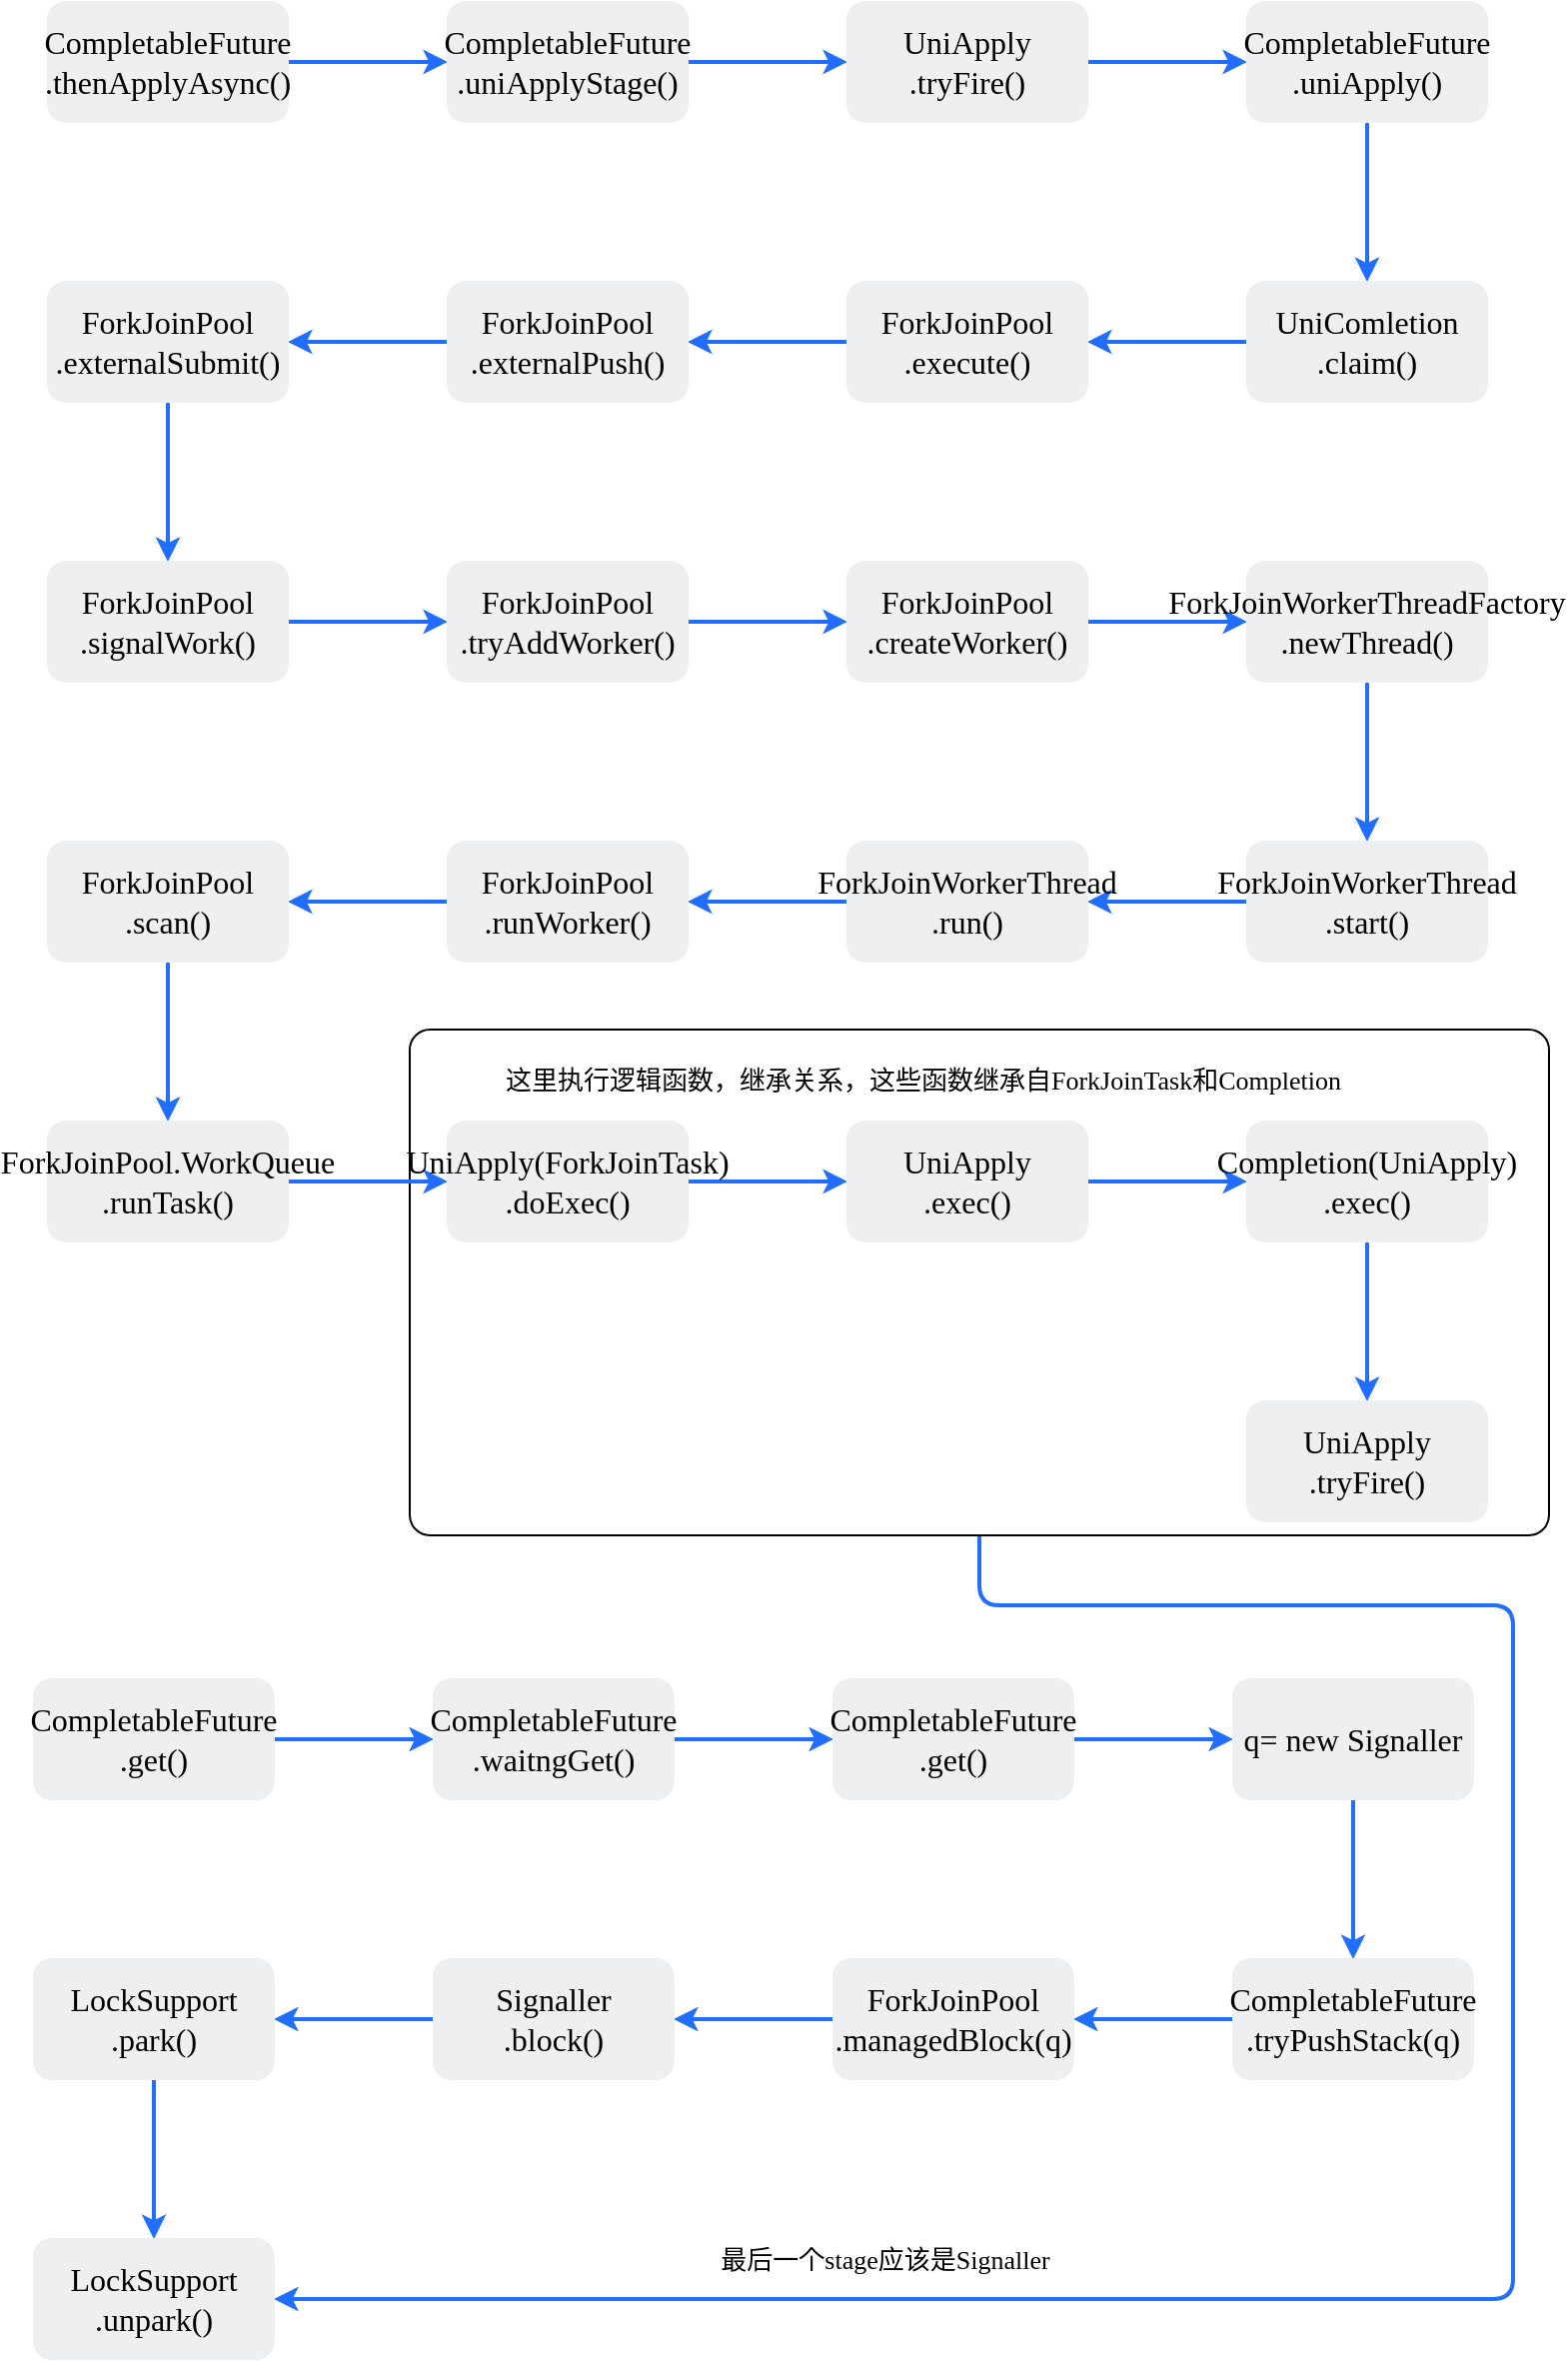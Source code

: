<mxfile version="20.5.1" type="github">
  <diagram id="_lTBBIoLu2woIYjRZtPv" name="第 1 页">
    <mxGraphModel dx="1422" dy="706" grid="0" gridSize="10" guides="1" tooltips="1" connect="1" arrows="1" fold="1" page="1" pageScale="1" pageWidth="827" pageHeight="1169" math="0" shadow="0">
      <root>
        <mxCell id="0" />
        <mxCell id="1" parent="0" />
        <mxCell id="sNnbNBzzXG9hw_bHCgmw-82" style="edgeStyle=orthogonalEdgeStyle;shape=connector;rounded=1;orthogonalLoop=1;jettySize=auto;html=1;exitX=0.5;exitY=1;exitDx=0;exitDy=0;entryX=1;entryY=0.5;entryDx=0;entryDy=0;labelBackgroundColor=default;strokeColor=#216EFF;strokeWidth=2;fontFamily=Comic Sans MS;fontSize=16;fontColor=#000000;endArrow=classic;endFill=1;" edge="1" parent="1" source="sNnbNBzzXG9hw_bHCgmw-60" target="sNnbNBzzXG9hw_bHCgmw-80">
          <mxGeometry relative="1" as="geometry">
            <Array as="points">
              <mxPoint x="520" y="848" />
              <mxPoint x="787" y="848" />
              <mxPoint x="787" y="1195" />
            </Array>
          </mxGeometry>
        </mxCell>
        <mxCell id="sNnbNBzzXG9hw_bHCgmw-60" value="" style="rounded=1;whiteSpace=wrap;html=1;fontFamily=Comic Sans MS;fontSize=16;fontColor=#FFFFFF;arcSize=4;" vertex="1" parent="1">
          <mxGeometry x="235" y="560" width="570" height="253" as="geometry" />
        </mxCell>
        <mxCell id="sNnbNBzzXG9hw_bHCgmw-7" style="edgeStyle=orthogonalEdgeStyle;shape=connector;rounded=1;orthogonalLoop=1;jettySize=auto;html=1;exitX=1;exitY=0.5;exitDx=0;exitDy=0;labelBackgroundColor=default;strokeColor=#216EFF;strokeWidth=2;fontFamily=Comic Sans MS;fontSize=16;fontColor=#FFFFFF;endArrow=classic;endFill=1;" edge="1" parent="1" source="sNnbNBzzXG9hw_bHCgmw-2" target="sNnbNBzzXG9hw_bHCgmw-5">
          <mxGeometry relative="1" as="geometry" />
        </mxCell>
        <mxCell id="sNnbNBzzXG9hw_bHCgmw-2" value="&lt;font style=&quot;font-size: 16px&quot; face=&quot;Comic Sans MS&quot;&gt;CompletableFuture&lt;br&gt;.thenApplyAsync()&lt;br&gt;&lt;/font&gt;" style="rounded=1;whiteSpace=wrap;html=1;fillColor=#EEEFF1;strokeColor=#EEEFF1;fontColor=#000000;" vertex="1" parent="1">
          <mxGeometry x="54" y="46" width="120" height="60" as="geometry" />
        </mxCell>
        <mxCell id="sNnbNBzzXG9hw_bHCgmw-9" value="" style="edgeStyle=orthogonalEdgeStyle;shape=connector;rounded=1;orthogonalLoop=1;jettySize=auto;html=1;labelBackgroundColor=default;strokeColor=#216EFF;strokeWidth=2;fontFamily=Comic Sans MS;fontSize=16;fontColor=#FFFFFF;endArrow=classic;endFill=1;" edge="1" parent="1" source="sNnbNBzzXG9hw_bHCgmw-5" target="sNnbNBzzXG9hw_bHCgmw-8">
          <mxGeometry relative="1" as="geometry" />
        </mxCell>
        <mxCell id="sNnbNBzzXG9hw_bHCgmw-5" value="&lt;font style=&quot;font-size: 16px&quot; face=&quot;Comic Sans MS&quot;&gt;CompletableFuture&lt;br&gt;.uniApplyStage()&lt;br&gt;&lt;/font&gt;" style="rounded=1;whiteSpace=wrap;html=1;fillColor=#EEEFF1;strokeColor=#EEEFF1;fontColor=#000000;" vertex="1" parent="1">
          <mxGeometry x="254" y="46" width="120" height="60" as="geometry" />
        </mxCell>
        <mxCell id="sNnbNBzzXG9hw_bHCgmw-11" value="" style="edgeStyle=orthogonalEdgeStyle;shape=connector;rounded=1;orthogonalLoop=1;jettySize=auto;html=1;labelBackgroundColor=default;strokeColor=#216EFF;strokeWidth=2;fontFamily=Comic Sans MS;fontSize=16;fontColor=#FFFFFF;endArrow=classic;endFill=1;" edge="1" parent="1" source="sNnbNBzzXG9hw_bHCgmw-8" target="sNnbNBzzXG9hw_bHCgmw-10">
          <mxGeometry relative="1" as="geometry" />
        </mxCell>
        <mxCell id="sNnbNBzzXG9hw_bHCgmw-8" value="&lt;font style=&quot;font-size: 16px&quot; face=&quot;Comic Sans MS&quot;&gt;UniApply&lt;br&gt;.tryFire()&lt;br&gt;&lt;/font&gt;" style="rounded=1;whiteSpace=wrap;html=1;fillColor=#EEEFF1;strokeColor=#EEEFF1;fontColor=#000000;" vertex="1" parent="1">
          <mxGeometry x="454" y="46" width="120" height="60" as="geometry" />
        </mxCell>
        <mxCell id="sNnbNBzzXG9hw_bHCgmw-13" value="" style="edgeStyle=orthogonalEdgeStyle;shape=connector;rounded=1;orthogonalLoop=1;jettySize=auto;html=1;labelBackgroundColor=default;strokeColor=#216EFF;strokeWidth=2;fontFamily=Comic Sans MS;fontSize=16;fontColor=#FFFFFF;endArrow=classic;endFill=1;" edge="1" parent="1" source="sNnbNBzzXG9hw_bHCgmw-10" target="sNnbNBzzXG9hw_bHCgmw-12">
          <mxGeometry relative="1" as="geometry" />
        </mxCell>
        <mxCell id="sNnbNBzzXG9hw_bHCgmw-10" value="&lt;font style=&quot;font-size: 16px&quot; face=&quot;Comic Sans MS&quot;&gt;CompletableFuture&lt;br&gt;.uniApply()&lt;br&gt;&lt;/font&gt;" style="rounded=1;whiteSpace=wrap;html=1;fillColor=#EEEFF1;strokeColor=#EEEFF1;fontColor=#000000;" vertex="1" parent="1">
          <mxGeometry x="654" y="46" width="120" height="60" as="geometry" />
        </mxCell>
        <mxCell id="sNnbNBzzXG9hw_bHCgmw-15" value="" style="edgeStyle=orthogonalEdgeStyle;shape=connector;rounded=1;orthogonalLoop=1;jettySize=auto;html=1;labelBackgroundColor=default;strokeColor=#216EFF;strokeWidth=2;fontFamily=Comic Sans MS;fontSize=16;fontColor=#FFFFFF;endArrow=classic;endFill=1;" edge="1" parent="1" source="sNnbNBzzXG9hw_bHCgmw-12" target="sNnbNBzzXG9hw_bHCgmw-14">
          <mxGeometry relative="1" as="geometry" />
        </mxCell>
        <mxCell id="sNnbNBzzXG9hw_bHCgmw-12" value="&lt;font style=&quot;font-size: 16px&quot; face=&quot;Comic Sans MS&quot;&gt;UniComletion&lt;br&gt;.claim()&lt;br&gt;&lt;/font&gt;" style="rounded=1;whiteSpace=wrap;html=1;fillColor=#EEEFF1;strokeColor=#EEEFF1;fontColor=#000000;" vertex="1" parent="1">
          <mxGeometry x="654" y="186" width="120" height="60" as="geometry" />
        </mxCell>
        <mxCell id="sNnbNBzzXG9hw_bHCgmw-17" value="" style="edgeStyle=orthogonalEdgeStyle;shape=connector;rounded=1;orthogonalLoop=1;jettySize=auto;html=1;labelBackgroundColor=default;strokeColor=#216EFF;strokeWidth=2;fontFamily=Comic Sans MS;fontSize=16;fontColor=#FFFFFF;endArrow=classic;endFill=1;" edge="1" parent="1" source="sNnbNBzzXG9hw_bHCgmw-14" target="sNnbNBzzXG9hw_bHCgmw-16">
          <mxGeometry relative="1" as="geometry" />
        </mxCell>
        <mxCell id="sNnbNBzzXG9hw_bHCgmw-14" value="&lt;font style=&quot;font-size: 16px&quot; face=&quot;Comic Sans MS&quot;&gt;ForkJoinPool&lt;br&gt;.execute()&lt;br&gt;&lt;/font&gt;" style="rounded=1;whiteSpace=wrap;html=1;fillColor=#EEEFF1;strokeColor=#EEEFF1;fontColor=#000000;" vertex="1" parent="1">
          <mxGeometry x="454" y="186" width="120" height="60" as="geometry" />
        </mxCell>
        <mxCell id="sNnbNBzzXG9hw_bHCgmw-19" value="" style="edgeStyle=orthogonalEdgeStyle;shape=connector;rounded=1;orthogonalLoop=1;jettySize=auto;html=1;labelBackgroundColor=default;strokeColor=#216EFF;strokeWidth=2;fontFamily=Comic Sans MS;fontSize=16;fontColor=#FFFFFF;endArrow=classic;endFill=1;" edge="1" parent="1" source="sNnbNBzzXG9hw_bHCgmw-16" target="sNnbNBzzXG9hw_bHCgmw-18">
          <mxGeometry relative="1" as="geometry" />
        </mxCell>
        <mxCell id="sNnbNBzzXG9hw_bHCgmw-16" value="&lt;font style=&quot;font-size: 16px&quot; face=&quot;Comic Sans MS&quot;&gt;ForkJoinPool&lt;br&gt;.externalPush()&lt;br&gt;&lt;/font&gt;" style="rounded=1;whiteSpace=wrap;html=1;fillColor=#EEEFF1;strokeColor=#EEEFF1;fontColor=#000000;" vertex="1" parent="1">
          <mxGeometry x="254" y="186" width="120" height="60" as="geometry" />
        </mxCell>
        <mxCell id="sNnbNBzzXG9hw_bHCgmw-21" value="" style="edgeStyle=orthogonalEdgeStyle;shape=connector;rounded=1;orthogonalLoop=1;jettySize=auto;html=1;labelBackgroundColor=default;strokeColor=#216EFF;strokeWidth=2;fontFamily=Comic Sans MS;fontSize=16;fontColor=#FFFFFF;endArrow=classic;endFill=1;" edge="1" parent="1" source="sNnbNBzzXG9hw_bHCgmw-18" target="sNnbNBzzXG9hw_bHCgmw-20">
          <mxGeometry relative="1" as="geometry" />
        </mxCell>
        <mxCell id="sNnbNBzzXG9hw_bHCgmw-18" value="&lt;font style=&quot;font-size: 16px&quot; face=&quot;Comic Sans MS&quot;&gt;ForkJoinPool&lt;br&gt;.externalSubmit()&lt;br&gt;&lt;/font&gt;" style="rounded=1;whiteSpace=wrap;html=1;fillColor=#EEEFF1;strokeColor=#EEEFF1;fontColor=#000000;" vertex="1" parent="1">
          <mxGeometry x="54" y="186" width="120" height="60" as="geometry" />
        </mxCell>
        <mxCell id="sNnbNBzzXG9hw_bHCgmw-23" value="" style="edgeStyle=orthogonalEdgeStyle;shape=connector;rounded=1;orthogonalLoop=1;jettySize=auto;html=1;labelBackgroundColor=default;strokeColor=#216EFF;strokeWidth=2;fontFamily=Comic Sans MS;fontSize=16;fontColor=#FFFFFF;endArrow=classic;endFill=1;" edge="1" parent="1" source="sNnbNBzzXG9hw_bHCgmw-20" target="sNnbNBzzXG9hw_bHCgmw-22">
          <mxGeometry relative="1" as="geometry" />
        </mxCell>
        <mxCell id="sNnbNBzzXG9hw_bHCgmw-20" value="&lt;font style=&quot;font-size: 16px&quot; face=&quot;Comic Sans MS&quot;&gt;ForkJoinPool&lt;br&gt;.signalWork()&lt;br&gt;&lt;/font&gt;" style="rounded=1;whiteSpace=wrap;html=1;fillColor=#EEEFF1;strokeColor=#EEEFF1;fontColor=#000000;" vertex="1" parent="1">
          <mxGeometry x="54" y="326" width="120" height="60" as="geometry" />
        </mxCell>
        <mxCell id="sNnbNBzzXG9hw_bHCgmw-26" value="" style="edgeStyle=orthogonalEdgeStyle;shape=connector;rounded=1;orthogonalLoop=1;jettySize=auto;html=1;labelBackgroundColor=default;strokeColor=#216EFF;strokeWidth=2;fontFamily=Comic Sans MS;fontSize=16;fontColor=#FFFFFF;endArrow=classic;endFill=1;" edge="1" parent="1" source="sNnbNBzzXG9hw_bHCgmw-22" target="sNnbNBzzXG9hw_bHCgmw-25">
          <mxGeometry relative="1" as="geometry" />
        </mxCell>
        <mxCell id="sNnbNBzzXG9hw_bHCgmw-22" value="&lt;font style=&quot;font-size: 16px&quot; face=&quot;Comic Sans MS&quot;&gt;ForkJoinPool&lt;br&gt;.tryAddWorker()&lt;br&gt;&lt;/font&gt;" style="rounded=1;whiteSpace=wrap;html=1;fillColor=#EEEFF1;strokeColor=#EEEFF1;fontColor=#000000;" vertex="1" parent="1">
          <mxGeometry x="254" y="326" width="120" height="60" as="geometry" />
        </mxCell>
        <mxCell id="sNnbNBzzXG9hw_bHCgmw-29" value="" style="edgeStyle=orthogonalEdgeStyle;shape=connector;rounded=1;orthogonalLoop=1;jettySize=auto;html=1;labelBackgroundColor=default;strokeColor=#216EFF;strokeWidth=2;fontFamily=Comic Sans MS;fontSize=16;fontColor=#FFFFFF;endArrow=classic;endFill=1;" edge="1" parent="1" source="sNnbNBzzXG9hw_bHCgmw-25" target="sNnbNBzzXG9hw_bHCgmw-28">
          <mxGeometry relative="1" as="geometry" />
        </mxCell>
        <mxCell id="sNnbNBzzXG9hw_bHCgmw-25" value="&lt;font style=&quot;font-size: 16px&quot; face=&quot;Comic Sans MS&quot;&gt;ForkJoinPool&lt;br&gt;.createWorker()&lt;br&gt;&lt;/font&gt;" style="rounded=1;whiteSpace=wrap;html=1;fillColor=#EEEFF1;strokeColor=#EEEFF1;fontColor=#000000;" vertex="1" parent="1">
          <mxGeometry x="454" y="326" width="120" height="60" as="geometry" />
        </mxCell>
        <mxCell id="sNnbNBzzXG9hw_bHCgmw-31" value="" style="edgeStyle=orthogonalEdgeStyle;shape=connector;rounded=1;orthogonalLoop=1;jettySize=auto;html=1;labelBackgroundColor=default;strokeColor=#216EFF;strokeWidth=2;fontFamily=Comic Sans MS;fontSize=16;fontColor=#FFFFFF;endArrow=classic;endFill=1;" edge="1" parent="1" source="sNnbNBzzXG9hw_bHCgmw-28" target="sNnbNBzzXG9hw_bHCgmw-30">
          <mxGeometry relative="1" as="geometry" />
        </mxCell>
        <mxCell id="sNnbNBzzXG9hw_bHCgmw-28" value="&lt;font style=&quot;font-size: 16px&quot; face=&quot;Comic Sans MS&quot;&gt;ForkJoinWorkerThreadFactory&lt;br&gt;.newThread()&lt;br&gt;&lt;/font&gt;" style="rounded=1;whiteSpace=wrap;html=1;fillColor=#EEEFF1;strokeColor=#EEEFF1;fontColor=#000000;" vertex="1" parent="1">
          <mxGeometry x="654" y="326" width="120" height="60" as="geometry" />
        </mxCell>
        <mxCell id="sNnbNBzzXG9hw_bHCgmw-33" value="" style="edgeStyle=orthogonalEdgeStyle;shape=connector;rounded=1;orthogonalLoop=1;jettySize=auto;html=1;labelBackgroundColor=default;strokeColor=#216EFF;strokeWidth=2;fontFamily=Comic Sans MS;fontSize=16;fontColor=#FFFFFF;endArrow=classic;endFill=1;" edge="1" parent="1" source="sNnbNBzzXG9hw_bHCgmw-30" target="sNnbNBzzXG9hw_bHCgmw-32">
          <mxGeometry relative="1" as="geometry" />
        </mxCell>
        <mxCell id="sNnbNBzzXG9hw_bHCgmw-30" value="&lt;font style=&quot;font-size: 16px&quot; face=&quot;Comic Sans MS&quot;&gt;ForkJoinWorkerThread&lt;br&gt;.start()&lt;br&gt;&lt;/font&gt;" style="rounded=1;whiteSpace=wrap;html=1;fillColor=#EEEFF1;strokeColor=#EEEFF1;fontColor=#000000;" vertex="1" parent="1">
          <mxGeometry x="654" y="466" width="120" height="60" as="geometry" />
        </mxCell>
        <mxCell id="sNnbNBzzXG9hw_bHCgmw-35" value="" style="edgeStyle=orthogonalEdgeStyle;shape=connector;rounded=1;orthogonalLoop=1;jettySize=auto;html=1;labelBackgroundColor=default;strokeColor=#216EFF;strokeWidth=2;fontFamily=Comic Sans MS;fontSize=16;fontColor=#FFFFFF;endArrow=classic;endFill=1;" edge="1" parent="1" source="sNnbNBzzXG9hw_bHCgmw-32" target="sNnbNBzzXG9hw_bHCgmw-34">
          <mxGeometry relative="1" as="geometry" />
        </mxCell>
        <mxCell id="sNnbNBzzXG9hw_bHCgmw-32" value="&lt;font style=&quot;font-size: 16px&quot; face=&quot;Comic Sans MS&quot;&gt;ForkJoinWorkerThread&lt;br&gt;.run()&lt;br&gt;&lt;/font&gt;" style="rounded=1;whiteSpace=wrap;html=1;fillColor=#EEEFF1;strokeColor=#EEEFF1;fontColor=#000000;" vertex="1" parent="1">
          <mxGeometry x="454" y="466" width="120" height="60" as="geometry" />
        </mxCell>
        <mxCell id="sNnbNBzzXG9hw_bHCgmw-37" value="" style="edgeStyle=orthogonalEdgeStyle;shape=connector;rounded=1;orthogonalLoop=1;jettySize=auto;html=1;labelBackgroundColor=default;strokeColor=#216EFF;strokeWidth=2;fontFamily=Comic Sans MS;fontSize=16;fontColor=#FFFFFF;endArrow=classic;endFill=1;" edge="1" parent="1" source="sNnbNBzzXG9hw_bHCgmw-34" target="sNnbNBzzXG9hw_bHCgmw-36">
          <mxGeometry relative="1" as="geometry" />
        </mxCell>
        <mxCell id="sNnbNBzzXG9hw_bHCgmw-34" value="&lt;font face=&quot;Comic Sans MS&quot;&gt;&lt;span style=&quot;font-size: 16px;&quot;&gt;&lt;div style=&quot;&quot;&gt;ForkJoinPool&lt;/div&gt;&lt;div style=&quot;&quot;&gt;.runWorker()&lt;/div&gt;&lt;/span&gt;&lt;/font&gt;" style="rounded=1;whiteSpace=wrap;html=1;fillColor=#EEEFF1;strokeColor=#EEEFF1;fontColor=#000000;" vertex="1" parent="1">
          <mxGeometry x="254" y="466" width="120" height="60" as="geometry" />
        </mxCell>
        <mxCell id="sNnbNBzzXG9hw_bHCgmw-39" value="" style="edgeStyle=orthogonalEdgeStyle;shape=connector;rounded=1;orthogonalLoop=1;jettySize=auto;html=1;labelBackgroundColor=default;strokeColor=#216EFF;strokeWidth=2;fontFamily=Comic Sans MS;fontSize=16;fontColor=#FFFFFF;endArrow=classic;endFill=1;" edge="1" parent="1" source="sNnbNBzzXG9hw_bHCgmw-36" target="sNnbNBzzXG9hw_bHCgmw-38">
          <mxGeometry relative="1" as="geometry" />
        </mxCell>
        <mxCell id="sNnbNBzzXG9hw_bHCgmw-36" value="&lt;font face=&quot;Comic Sans MS&quot;&gt;&lt;span style=&quot;font-size: 16px;&quot;&gt;&lt;div style=&quot;&quot;&gt;ForkJoinPool&lt;/div&gt;&lt;div style=&quot;&quot;&gt;.scan()&lt;/div&gt;&lt;/span&gt;&lt;/font&gt;" style="rounded=1;whiteSpace=wrap;html=1;fillColor=#EEEFF1;strokeColor=#EEEFF1;fontColor=#000000;" vertex="1" parent="1">
          <mxGeometry x="54" y="466" width="120" height="60" as="geometry" />
        </mxCell>
        <mxCell id="sNnbNBzzXG9hw_bHCgmw-41" value="" style="edgeStyle=orthogonalEdgeStyle;shape=connector;rounded=1;orthogonalLoop=1;jettySize=auto;html=1;labelBackgroundColor=default;strokeColor=#216EFF;strokeWidth=2;fontFamily=Comic Sans MS;fontSize=16;fontColor=#FFFFFF;endArrow=classic;endFill=1;" edge="1" parent="1" source="sNnbNBzzXG9hw_bHCgmw-38" target="sNnbNBzzXG9hw_bHCgmw-40">
          <mxGeometry relative="1" as="geometry" />
        </mxCell>
        <mxCell id="sNnbNBzzXG9hw_bHCgmw-38" value="&lt;font face=&quot;Comic Sans MS&quot;&gt;&lt;span style=&quot;font-size: 16px;&quot;&gt;&lt;div style=&quot;&quot;&gt;ForkJoinPool.WorkQueue&lt;/div&gt;&lt;div style=&quot;&quot;&gt;.runTask()&lt;/div&gt;&lt;/span&gt;&lt;/font&gt;" style="rounded=1;whiteSpace=wrap;html=1;fillColor=#EEEFF1;strokeColor=#EEEFF1;fontColor=#000000;" vertex="1" parent="1">
          <mxGeometry x="54" y="606" width="120" height="60" as="geometry" />
        </mxCell>
        <mxCell id="sNnbNBzzXG9hw_bHCgmw-43" value="" style="edgeStyle=orthogonalEdgeStyle;shape=connector;rounded=1;orthogonalLoop=1;jettySize=auto;html=1;labelBackgroundColor=default;strokeColor=#216EFF;strokeWidth=2;fontFamily=Comic Sans MS;fontSize=16;fontColor=#FFFFFF;endArrow=classic;endFill=1;" edge="1" parent="1" source="sNnbNBzzXG9hw_bHCgmw-40" target="sNnbNBzzXG9hw_bHCgmw-42">
          <mxGeometry relative="1" as="geometry" />
        </mxCell>
        <mxCell id="sNnbNBzzXG9hw_bHCgmw-40" value="&lt;font face=&quot;Comic Sans MS&quot;&gt;&lt;span style=&quot;font-size: 16px;&quot;&gt;&lt;div style=&quot;&quot;&gt;&lt;span style=&quot;background-color: initial;&quot;&gt;UniApply(ForkJoinTask)&lt;/span&gt;&lt;/div&gt;&lt;div style=&quot;&quot;&gt;&lt;span style=&quot;background-color: initial;&quot;&gt;.doExec()&lt;/span&gt;&lt;br&gt;&lt;/div&gt;&lt;/span&gt;&lt;/font&gt;" style="rounded=1;whiteSpace=wrap;html=1;fillColor=#EEEFF1;strokeColor=#EEEFF1;fontColor=#000000;" vertex="1" parent="1">
          <mxGeometry x="254" y="606" width="120" height="60" as="geometry" />
        </mxCell>
        <mxCell id="sNnbNBzzXG9hw_bHCgmw-46" value="" style="edgeStyle=orthogonalEdgeStyle;shape=connector;rounded=1;orthogonalLoop=1;jettySize=auto;html=1;labelBackgroundColor=default;strokeColor=#216EFF;strokeWidth=2;fontFamily=Comic Sans MS;fontSize=16;fontColor=#FFFFFF;endArrow=classic;endFill=1;" edge="1" parent="1" source="sNnbNBzzXG9hw_bHCgmw-42" target="sNnbNBzzXG9hw_bHCgmw-45">
          <mxGeometry relative="1" as="geometry" />
        </mxCell>
        <mxCell id="sNnbNBzzXG9hw_bHCgmw-42" value="&lt;font face=&quot;Comic Sans MS&quot;&gt;&lt;span style=&quot;font-size: 16px;&quot;&gt;&lt;div style=&quot;&quot;&gt;&lt;span style=&quot;background-color: initial;&quot;&gt;UniApply&lt;/span&gt;&lt;/div&gt;&lt;div style=&quot;&quot;&gt;&lt;span style=&quot;background-color: initial;&quot;&gt;.exec()&lt;/span&gt;&lt;br&gt;&lt;/div&gt;&lt;/span&gt;&lt;/font&gt;" style="rounded=1;whiteSpace=wrap;html=1;fillColor=#EEEFF1;strokeColor=#EEEFF1;fontColor=#000000;" vertex="1" parent="1">
          <mxGeometry x="454" y="606" width="120" height="60" as="geometry" />
        </mxCell>
        <mxCell id="sNnbNBzzXG9hw_bHCgmw-49" value="" style="edgeStyle=orthogonalEdgeStyle;shape=connector;rounded=1;orthogonalLoop=1;jettySize=auto;html=1;labelBackgroundColor=default;strokeColor=#216EFF;strokeWidth=2;fontFamily=Comic Sans MS;fontSize=16;fontColor=#FFFFFF;endArrow=classic;endFill=1;" edge="1" parent="1" source="sNnbNBzzXG9hw_bHCgmw-45" target="sNnbNBzzXG9hw_bHCgmw-48">
          <mxGeometry relative="1" as="geometry" />
        </mxCell>
        <mxCell id="sNnbNBzzXG9hw_bHCgmw-45" value="&lt;font face=&quot;Comic Sans MS&quot;&gt;&lt;span style=&quot;font-size: 16px;&quot;&gt;&lt;div style=&quot;&quot;&gt;&lt;span style=&quot;background-color: initial;&quot;&gt;Completion(UniApply)&lt;/span&gt;&lt;/div&gt;&lt;div style=&quot;&quot;&gt;&lt;span style=&quot;background-color: initial;&quot;&gt;.exec()&lt;/span&gt;&lt;br&gt;&lt;/div&gt;&lt;/span&gt;&lt;/font&gt;" style="rounded=1;whiteSpace=wrap;html=1;fillColor=#EEEFF1;strokeColor=#EEEFF1;fontColor=#000000;" vertex="1" parent="1">
          <mxGeometry x="654" y="606" width="120" height="60" as="geometry" />
        </mxCell>
        <mxCell id="sNnbNBzzXG9hw_bHCgmw-48" value="&lt;font face=&quot;Comic Sans MS&quot;&gt;&lt;span style=&quot;font-size: 16px;&quot;&gt;&lt;div style=&quot;&quot;&gt;&lt;span style=&quot;background-color: initial;&quot;&gt;UniApply&lt;/span&gt;&lt;/div&gt;&lt;div style=&quot;&quot;&gt;&lt;span style=&quot;background-color: initial;&quot;&gt;.tryFire()&lt;/span&gt;&lt;br&gt;&lt;/div&gt;&lt;/span&gt;&lt;/font&gt;" style="rounded=1;whiteSpace=wrap;html=1;fillColor=#EEEFF1;strokeColor=#EEEFF1;fontColor=#000000;" vertex="1" parent="1">
          <mxGeometry x="654" y="746" width="120" height="60" as="geometry" />
        </mxCell>
        <mxCell id="sNnbNBzzXG9hw_bHCgmw-61" value="这里执行逻辑函数，继承关系，这些函数继承自ForkJoinTask和Completion" style="text;html=1;strokeColor=none;fillColor=none;align=center;verticalAlign=middle;whiteSpace=wrap;rounded=0;fontFamily=Comic Sans MS;fontSize=13;fontColor=#000000;" vertex="1" parent="1">
          <mxGeometry x="263" y="570" width="458" height="29" as="geometry" />
        </mxCell>
        <mxCell id="sNnbNBzzXG9hw_bHCgmw-65" value="" style="edgeStyle=orthogonalEdgeStyle;shape=connector;rounded=1;orthogonalLoop=1;jettySize=auto;html=1;labelBackgroundColor=default;strokeColor=#216EFF;strokeWidth=2;fontFamily=Comic Sans MS;fontSize=16;fontColor=#000000;endArrow=classic;endFill=1;" edge="1" parent="1" source="sNnbNBzzXG9hw_bHCgmw-62" target="sNnbNBzzXG9hw_bHCgmw-64">
          <mxGeometry relative="1" as="geometry" />
        </mxCell>
        <mxCell id="sNnbNBzzXG9hw_bHCgmw-62" value="&lt;font face=&quot;Comic Sans MS&quot;&gt;&lt;div style=&quot;&quot;&gt;&lt;span style=&quot;font-size: 16px;&quot;&gt;CompletableFuture&lt;/span&gt;&lt;br&gt;&lt;/div&gt;&lt;div style=&quot;&quot;&gt;&lt;span style=&quot;font-size: 16px;&quot;&gt;.get()&lt;/span&gt;&lt;/div&gt;&lt;/font&gt;" style="rounded=1;whiteSpace=wrap;html=1;fillColor=#EEEFF1;strokeColor=#EEEFF1;fontColor=#000000;" vertex="1" parent="1">
          <mxGeometry x="47" y="885" width="120" height="60" as="geometry" />
        </mxCell>
        <mxCell id="sNnbNBzzXG9hw_bHCgmw-67" value="" style="edgeStyle=orthogonalEdgeStyle;shape=connector;rounded=1;orthogonalLoop=1;jettySize=auto;html=1;labelBackgroundColor=default;strokeColor=#216EFF;strokeWidth=2;fontFamily=Comic Sans MS;fontSize=16;fontColor=#000000;endArrow=classic;endFill=1;" edge="1" parent="1" source="sNnbNBzzXG9hw_bHCgmw-64" target="sNnbNBzzXG9hw_bHCgmw-66">
          <mxGeometry relative="1" as="geometry" />
        </mxCell>
        <mxCell id="sNnbNBzzXG9hw_bHCgmw-64" value="&lt;font face=&quot;Comic Sans MS&quot;&gt;&lt;div style=&quot;&quot;&gt;&lt;span style=&quot;font-size: 16px;&quot;&gt;CompletableFuture&lt;/span&gt;&lt;br&gt;&lt;/div&gt;&lt;div style=&quot;&quot;&gt;&lt;span style=&quot;font-size: 16px;&quot;&gt;.waitngGet()&lt;/span&gt;&lt;/div&gt;&lt;/font&gt;" style="rounded=1;whiteSpace=wrap;html=1;fillColor=#EEEFF1;strokeColor=#EEEFF1;fontColor=#000000;" vertex="1" parent="1">
          <mxGeometry x="247" y="885" width="120" height="60" as="geometry" />
        </mxCell>
        <mxCell id="sNnbNBzzXG9hw_bHCgmw-70" value="" style="edgeStyle=orthogonalEdgeStyle;shape=connector;rounded=1;orthogonalLoop=1;jettySize=auto;html=1;labelBackgroundColor=default;strokeColor=#216EFF;strokeWidth=2;fontFamily=Comic Sans MS;fontSize=16;fontColor=#000000;endArrow=classic;endFill=1;" edge="1" parent="1" source="sNnbNBzzXG9hw_bHCgmw-66" target="sNnbNBzzXG9hw_bHCgmw-69">
          <mxGeometry relative="1" as="geometry" />
        </mxCell>
        <mxCell id="sNnbNBzzXG9hw_bHCgmw-66" value="&lt;font face=&quot;Comic Sans MS&quot;&gt;&lt;div style=&quot;&quot;&gt;&lt;span style=&quot;font-size: 16px;&quot;&gt;CompletableFuture&lt;/span&gt;&lt;br&gt;&lt;/div&gt;&lt;div style=&quot;&quot;&gt;&lt;span style=&quot;font-size: 16px;&quot;&gt;.get()&lt;/span&gt;&lt;/div&gt;&lt;/font&gt;" style="rounded=1;whiteSpace=wrap;html=1;fillColor=#EEEFF1;strokeColor=#EEEFF1;fontColor=#000000;" vertex="1" parent="1">
          <mxGeometry x="447" y="885" width="120" height="60" as="geometry" />
        </mxCell>
        <mxCell id="sNnbNBzzXG9hw_bHCgmw-73" value="" style="edgeStyle=orthogonalEdgeStyle;shape=connector;rounded=1;orthogonalLoop=1;jettySize=auto;html=1;labelBackgroundColor=default;strokeColor=#216EFF;strokeWidth=2;fontFamily=Comic Sans MS;fontSize=16;fontColor=#000000;endArrow=classic;endFill=1;" edge="1" parent="1" source="sNnbNBzzXG9hw_bHCgmw-69" target="sNnbNBzzXG9hw_bHCgmw-72">
          <mxGeometry relative="1" as="geometry" />
        </mxCell>
        <mxCell id="sNnbNBzzXG9hw_bHCgmw-69" value="&lt;font face=&quot;Comic Sans MS&quot;&gt;&lt;div style=&quot;font-size: 16px;&quot;&gt;q= new Signaller&lt;/div&gt;&lt;/font&gt;" style="rounded=1;whiteSpace=wrap;html=1;fillColor=#EEEFF1;strokeColor=#EEEFF1;fontColor=#000000;" vertex="1" parent="1">
          <mxGeometry x="647" y="885" width="120" height="60" as="geometry" />
        </mxCell>
        <mxCell id="sNnbNBzzXG9hw_bHCgmw-75" value="" style="edgeStyle=orthogonalEdgeStyle;shape=connector;rounded=1;orthogonalLoop=1;jettySize=auto;html=1;labelBackgroundColor=default;strokeColor=#216EFF;strokeWidth=2;fontFamily=Comic Sans MS;fontSize=16;fontColor=#000000;endArrow=classic;endFill=1;" edge="1" parent="1" source="sNnbNBzzXG9hw_bHCgmw-72" target="sNnbNBzzXG9hw_bHCgmw-74">
          <mxGeometry relative="1" as="geometry" />
        </mxCell>
        <mxCell id="sNnbNBzzXG9hw_bHCgmw-72" value="&lt;font face=&quot;Comic Sans MS&quot;&gt;&lt;div style=&quot;&quot;&gt;&lt;span style=&quot;font-size: 16px;&quot;&gt;CompletableFuture&lt;/span&gt;&lt;br&gt;&lt;/div&gt;&lt;div style=&quot;&quot;&gt;&lt;span style=&quot;font-size: 16px;&quot;&gt;.tryPushStack(q)&lt;/span&gt;&lt;/div&gt;&lt;/font&gt;" style="rounded=1;whiteSpace=wrap;html=1;fillColor=#EEEFF1;strokeColor=#EEEFF1;fontColor=#000000;" vertex="1" parent="1">
          <mxGeometry x="647" y="1025" width="120" height="60" as="geometry" />
        </mxCell>
        <mxCell id="sNnbNBzzXG9hw_bHCgmw-77" value="" style="edgeStyle=orthogonalEdgeStyle;shape=connector;rounded=1;orthogonalLoop=1;jettySize=auto;html=1;labelBackgroundColor=default;strokeColor=#216EFF;strokeWidth=2;fontFamily=Comic Sans MS;fontSize=16;fontColor=#000000;endArrow=classic;endFill=1;" edge="1" parent="1" source="sNnbNBzzXG9hw_bHCgmw-74" target="sNnbNBzzXG9hw_bHCgmw-76">
          <mxGeometry relative="1" as="geometry" />
        </mxCell>
        <mxCell id="sNnbNBzzXG9hw_bHCgmw-74" value="&lt;font face=&quot;Comic Sans MS&quot;&gt;&lt;div style=&quot;&quot;&gt;&lt;span style=&quot;font-size: 16px;&quot;&gt;ForkJoinPool&lt;/span&gt;&lt;br&gt;&lt;/div&gt;&lt;div style=&quot;&quot;&gt;&lt;span style=&quot;font-size: 16px;&quot;&gt;.managedBlock(q)&lt;/span&gt;&lt;/div&gt;&lt;/font&gt;" style="rounded=1;whiteSpace=wrap;html=1;fillColor=#EEEFF1;strokeColor=#EEEFF1;fontColor=#000000;" vertex="1" parent="1">
          <mxGeometry x="447" y="1025" width="120" height="60" as="geometry" />
        </mxCell>
        <mxCell id="sNnbNBzzXG9hw_bHCgmw-79" value="" style="edgeStyle=orthogonalEdgeStyle;shape=connector;rounded=1;orthogonalLoop=1;jettySize=auto;html=1;labelBackgroundColor=default;strokeColor=#216EFF;strokeWidth=2;fontFamily=Comic Sans MS;fontSize=16;fontColor=#000000;endArrow=classic;endFill=1;" edge="1" parent="1" source="sNnbNBzzXG9hw_bHCgmw-76" target="sNnbNBzzXG9hw_bHCgmw-78">
          <mxGeometry relative="1" as="geometry" />
        </mxCell>
        <mxCell id="sNnbNBzzXG9hw_bHCgmw-76" value="&lt;font face=&quot;Comic Sans MS&quot;&gt;&lt;div style=&quot;&quot;&gt;&lt;span style=&quot;font-size: 16px;&quot;&gt;Signaller&lt;/span&gt;&lt;br&gt;&lt;/div&gt;&lt;div style=&quot;&quot;&gt;&lt;span style=&quot;font-size: 16px;&quot;&gt;.block()&lt;/span&gt;&lt;/div&gt;&lt;/font&gt;" style="rounded=1;whiteSpace=wrap;html=1;fillColor=#EEEFF1;strokeColor=#EEEFF1;fontColor=#000000;" vertex="1" parent="1">
          <mxGeometry x="247" y="1025" width="120" height="60" as="geometry" />
        </mxCell>
        <mxCell id="sNnbNBzzXG9hw_bHCgmw-81" value="" style="edgeStyle=orthogonalEdgeStyle;shape=connector;rounded=1;orthogonalLoop=1;jettySize=auto;html=1;labelBackgroundColor=default;strokeColor=#216EFF;strokeWidth=2;fontFamily=Comic Sans MS;fontSize=16;fontColor=#000000;endArrow=classic;endFill=1;" edge="1" parent="1" source="sNnbNBzzXG9hw_bHCgmw-78" target="sNnbNBzzXG9hw_bHCgmw-80">
          <mxGeometry relative="1" as="geometry" />
        </mxCell>
        <mxCell id="sNnbNBzzXG9hw_bHCgmw-78" value="&lt;font face=&quot;Comic Sans MS&quot;&gt;&lt;div style=&quot;font-size: 16px;&quot;&gt;LockSupport&lt;/div&gt;&lt;div style=&quot;font-size: 16px;&quot;&gt;.park()&lt;/div&gt;&lt;/font&gt;" style="rounded=1;whiteSpace=wrap;html=1;fillColor=#EEEFF1;strokeColor=#EEEFF1;fontColor=#000000;" vertex="1" parent="1">
          <mxGeometry x="47" y="1025" width="120" height="60" as="geometry" />
        </mxCell>
        <mxCell id="sNnbNBzzXG9hw_bHCgmw-80" value="&lt;font face=&quot;Comic Sans MS&quot;&gt;&lt;div style=&quot;font-size: 16px;&quot;&gt;LockSupport&lt;/div&gt;&lt;div style=&quot;font-size: 16px;&quot;&gt;.unpark()&lt;/div&gt;&lt;/font&gt;" style="rounded=1;whiteSpace=wrap;html=1;fillColor=#EEEFF1;strokeColor=#EEEFF1;fontColor=#000000;" vertex="1" parent="1">
          <mxGeometry x="47" y="1165" width="120" height="60" as="geometry" />
        </mxCell>
        <mxCell id="sNnbNBzzXG9hw_bHCgmw-84" value="最后一个stage应该是Signaller" style="text;html=1;strokeColor=none;fillColor=none;align=center;verticalAlign=middle;whiteSpace=wrap;rounded=0;fontFamily=Comic Sans MS;fontSize=13;fontColor=#000000;" vertex="1" parent="1">
          <mxGeometry x="244" y="1160" width="458" height="29" as="geometry" />
        </mxCell>
      </root>
    </mxGraphModel>
  </diagram>
</mxfile>
